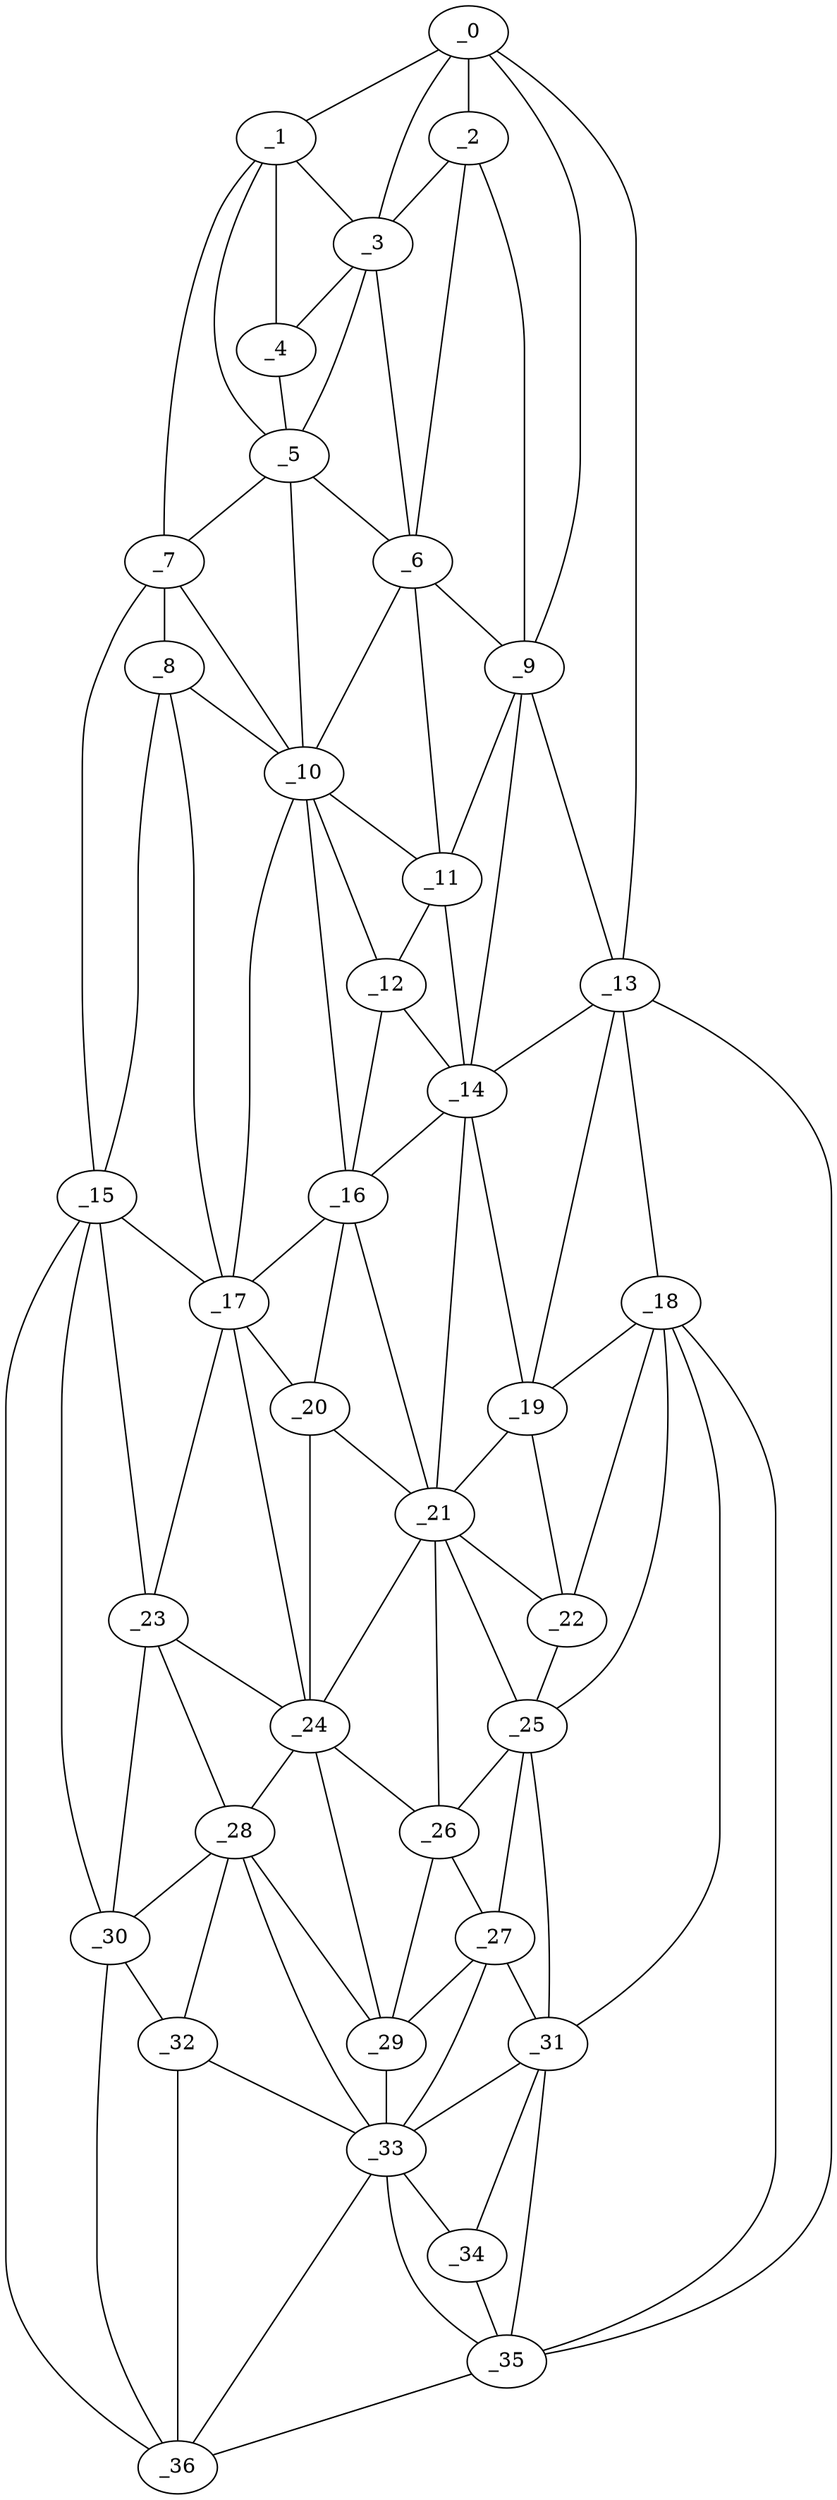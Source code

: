 graph "obj96__240.gxl" {
	_0	 [x=4,
		y=63];
	_1	 [x=5,
		y=38];
	_0 -- _1	 [valence=1];
	_2	 [x=17,
		y=70];
	_0 -- _2	 [valence=2];
	_3	 [x=18,
		y=51];
	_0 -- _3	 [valence=2];
	_9	 [x=52,
		y=95];
	_0 -- _9	 [valence=2];
	_13	 [x=59,
		y=101];
	_0 -- _13	 [valence=1];
	_1 -- _3	 [valence=1];
	_4	 [x=19,
		y=37];
	_1 -- _4	 [valence=1];
	_5	 [x=33,
		y=33];
	_1 -- _5	 [valence=2];
	_7	 [x=42,
		y=30];
	_1 -- _7	 [valence=1];
	_2 -- _3	 [valence=2];
	_6	 [x=40,
		y=65];
	_2 -- _6	 [valence=2];
	_2 -- _9	 [valence=2];
	_3 -- _4	 [valence=2];
	_3 -- _5	 [valence=1];
	_3 -- _6	 [valence=2];
	_4 -- _5	 [valence=2];
	_5 -- _6	 [valence=2];
	_5 -- _7	 [valence=1];
	_10	 [x=53,
		y=59];
	_5 -- _10	 [valence=2];
	_6 -- _9	 [valence=1];
	_6 -- _10	 [valence=1];
	_11	 [x=53,
		y=75];
	_6 -- _11	 [valence=2];
	_8	 [x=52,
		y=29];
	_7 -- _8	 [valence=2];
	_7 -- _10	 [valence=1];
	_15	 [x=65,
		y=27];
	_7 -- _15	 [valence=1];
	_8 -- _10	 [valence=2];
	_8 -- _15	 [valence=2];
	_17	 [x=76,
		y=50];
	_8 -- _17	 [valence=2];
	_9 -- _11	 [valence=2];
	_9 -- _13	 [valence=1];
	_14	 [x=60,
		y=76];
	_9 -- _14	 [valence=2];
	_10 -- _11	 [valence=2];
	_12	 [x=57,
		y=63];
	_10 -- _12	 [valence=2];
	_16	 [x=69,
		y=62];
	_10 -- _16	 [valence=1];
	_10 -- _17	 [valence=1];
	_11 -- _12	 [valence=2];
	_11 -- _14	 [valence=1];
	_12 -- _14	 [valence=2];
	_12 -- _16	 [valence=2];
	_13 -- _14	 [valence=2];
	_18	 [x=76,
		y=96];
	_13 -- _18	 [valence=1];
	_19	 [x=77,
		y=88];
	_13 -- _19	 [valence=2];
	_35	 [x=124,
		y=87];
	_13 -- _35	 [valence=1];
	_14 -- _16	 [valence=2];
	_14 -- _19	 [valence=2];
	_21	 [x=81,
		y=77];
	_14 -- _21	 [valence=2];
	_15 -- _17	 [valence=2];
	_23	 [x=86,
		y=46];
	_15 -- _23	 [valence=1];
	_30	 [x=100,
		y=50];
	_15 -- _30	 [valence=2];
	_36	 [x=126,
		y=60];
	_15 -- _36	 [valence=1];
	_16 -- _17	 [valence=2];
	_20	 [x=79,
		y=58];
	_16 -- _20	 [valence=2];
	_16 -- _21	 [valence=1];
	_17 -- _20	 [valence=1];
	_17 -- _23	 [valence=2];
	_24	 [x=86,
		y=58];
	_17 -- _24	 [valence=1];
	_18 -- _19	 [valence=2];
	_22	 [x=82,
		y=89];
	_18 -- _22	 [valence=1];
	_25	 [x=87,
		y=88];
	_18 -- _25	 [valence=2];
	_31	 [x=103,
		y=88];
	_18 -- _31	 [valence=2];
	_18 -- _35	 [valence=2];
	_19 -- _21	 [valence=1];
	_19 -- _22	 [valence=2];
	_20 -- _21	 [valence=2];
	_20 -- _24	 [valence=1];
	_21 -- _22	 [valence=2];
	_21 -- _24	 [valence=2];
	_21 -- _25	 [valence=2];
	_26	 [x=89,
		y=77];
	_21 -- _26	 [valence=2];
	_22 -- _25	 [valence=1];
	_23 -- _24	 [valence=2];
	_28	 [x=94,
		y=57];
	_23 -- _28	 [valence=2];
	_23 -- _30	 [valence=2];
	_24 -- _26	 [valence=2];
	_24 -- _28	 [valence=1];
	_29	 [x=94,
		y=73];
	_24 -- _29	 [valence=2];
	_25 -- _26	 [valence=2];
	_27	 [x=93,
		y=83];
	_25 -- _27	 [valence=2];
	_25 -- _31	 [valence=1];
	_26 -- _27	 [valence=2];
	_26 -- _29	 [valence=1];
	_27 -- _29	 [valence=2];
	_27 -- _31	 [valence=2];
	_33	 [x=105,
		y=72];
	_27 -- _33	 [valence=1];
	_28 -- _29	 [valence=2];
	_28 -- _30	 [valence=1];
	_32	 [x=104,
		y=54];
	_28 -- _32	 [valence=2];
	_28 -- _33	 [valence=2];
	_29 -- _33	 [valence=2];
	_30 -- _32	 [valence=1];
	_30 -- _36	 [valence=1];
	_31 -- _33	 [valence=2];
	_34	 [x=109,
		y=84];
	_31 -- _34	 [valence=2];
	_31 -- _35	 [valence=1];
	_32 -- _33	 [valence=1];
	_32 -- _36	 [valence=2];
	_33 -- _34	 [valence=1];
	_33 -- _35	 [valence=2];
	_33 -- _36	 [valence=1];
	_34 -- _35	 [valence=2];
	_35 -- _36	 [valence=1];
}
